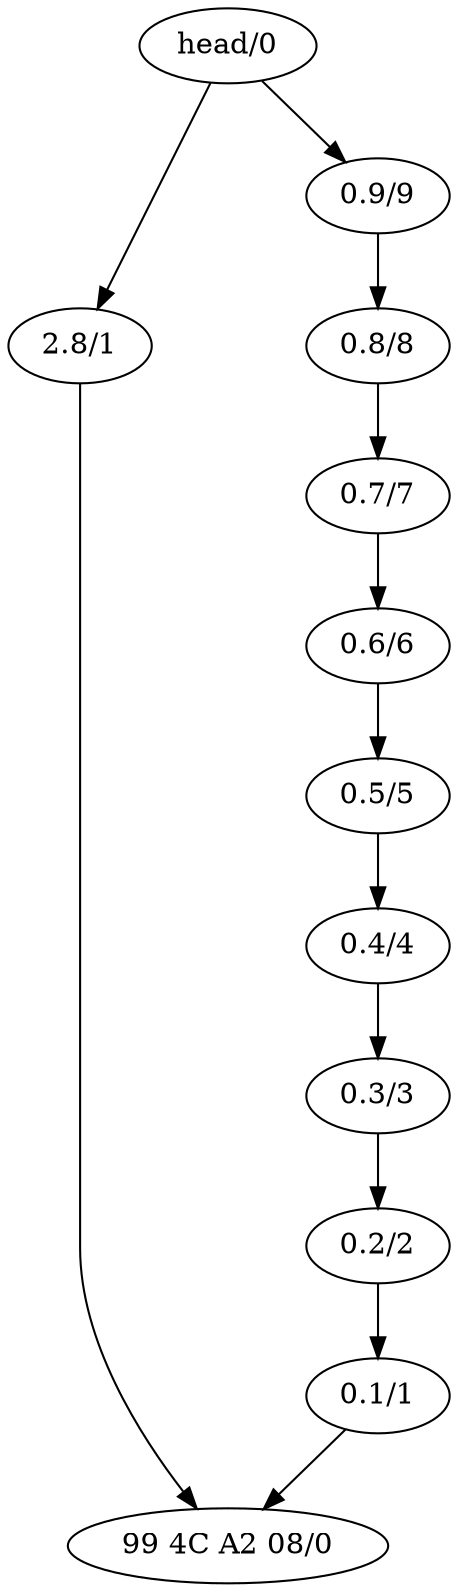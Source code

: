     digraph graphname {
        //rankdir=LR;  // Rank Direction Left to Right

        nodesep=1.0 // increases the separation between nodes
        edge [];
        //splines = true;

        n_000[label="head/0"];
n_001[label="2.8/1"];
n_002[label="99 4C A2 08/0"];
n_003[label="0.9/9"];
n_004[label="0.8/8"];
n_005[label="0.7/7"];
n_006[label="0.6/6"];
n_007[label="0.5/5"];
n_008[label="0.4/4"];
n_009[label="0.3/3"];
n_010[label="0.2/2"];
n_011[label="0.1/1"];
        n_000 -> n_001
n_000 -> n_003
n_001 -> n_002
n_003 -> n_004
n_004 -> n_005
n_005 -> n_006
n_006 -> n_007
n_007 -> n_008
n_008 -> n_009
n_009 -> n_010
n_010 -> n_011
n_011 -> n_002
    }
    